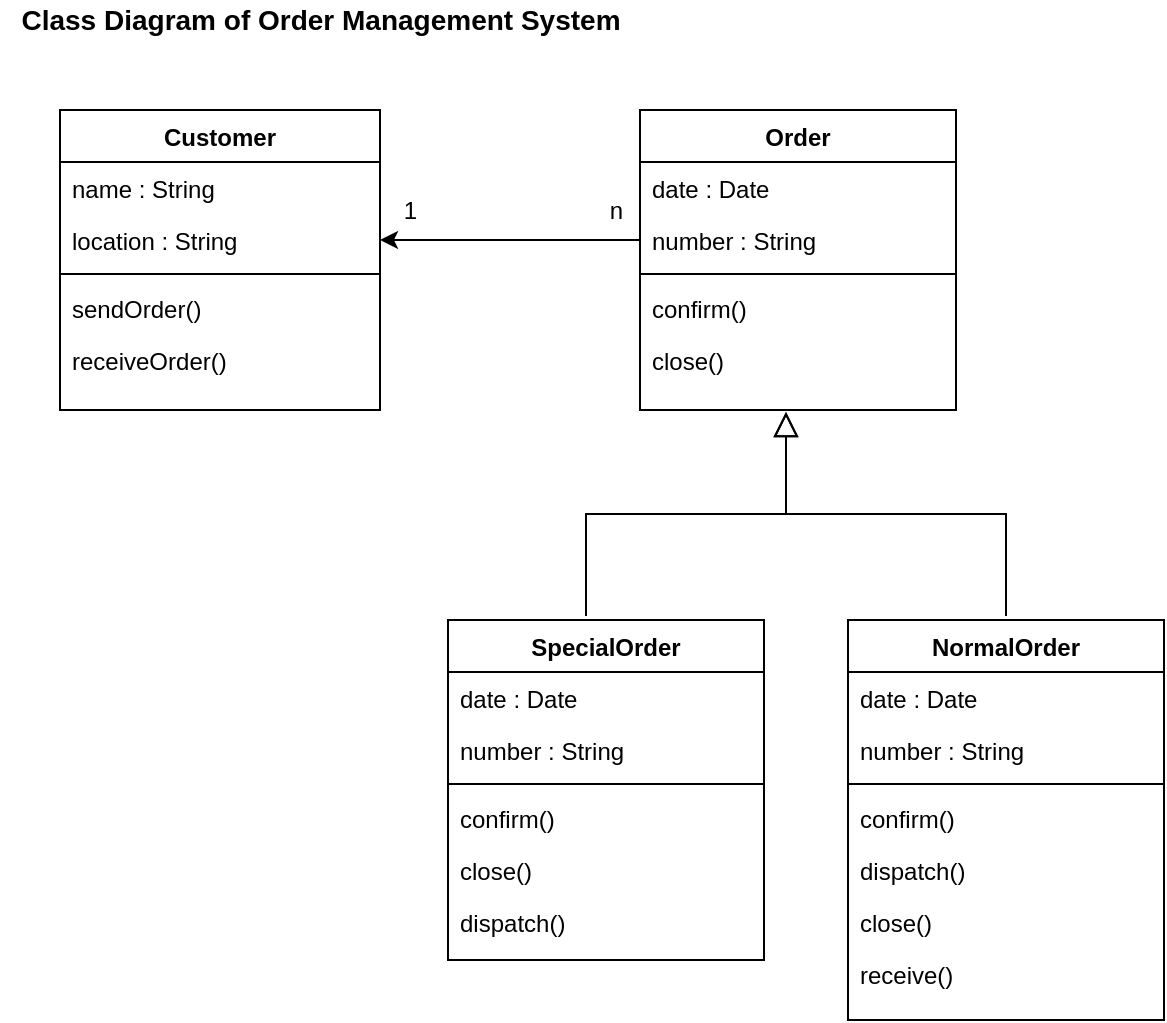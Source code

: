 <mxfile version="12.9.6" type="device"><diagram id="C5RBs43oDa-KdzZeNtuy" name="Page-1"><mxGraphModel dx="868" dy="433" grid="1" gridSize="10" guides="1" tooltips="1" connect="1" arrows="1" fold="1" page="1" pageScale="1" pageWidth="827" pageHeight="1169" math="0" shadow="0"><root><mxCell id="WIyWlLk6GJQsqaUBKTNV-0"/><mxCell id="WIyWlLk6GJQsqaUBKTNV-1" parent="WIyWlLk6GJQsqaUBKTNV-0"/><mxCell id="zkfFHV4jXpPFQw0GAbJ--12" value="" style="endArrow=block;endSize=10;endFill=0;shadow=0;strokeWidth=1;rounded=0;edgeStyle=elbowEdgeStyle;elbow=vertical;" parent="WIyWlLk6GJQsqaUBKTNV-1" edge="1"><mxGeometry width="160" relative="1" as="geometry"><mxPoint x="483" y="383" as="sourcePoint"/><mxPoint x="583" y="281" as="targetPoint"/></mxGeometry></mxCell><mxCell id="zkfFHV4jXpPFQw0GAbJ--16" value="" style="endArrow=block;endSize=10;endFill=0;shadow=0;strokeWidth=1;rounded=0;edgeStyle=elbowEdgeStyle;elbow=vertical;" parent="WIyWlLk6GJQsqaUBKTNV-1" edge="1"><mxGeometry width="160" relative="1" as="geometry"><mxPoint x="693" y="383" as="sourcePoint"/><mxPoint x="583" y="281" as="targetPoint"/></mxGeometry></mxCell><mxCell id="pH7mF_9P_1_DDwe9m5CR-0" value="n" style="resizable=0;align=right;verticalAlign=bottom;labelBackgroundColor=none;fontSize=12;" parent="WIyWlLk6GJQsqaUBKTNV-1" connectable="0" vertex="1"><mxGeometry x="483" y="190" as="geometry"><mxPoint x="20" y="-1" as="offset"/></mxGeometry></mxCell><mxCell id="zkfFHV4jXpPFQw0GAbJ--17" value="Order" style="swimlane;fontStyle=1;align=center;verticalAlign=top;childLayout=stackLayout;horizontal=1;startSize=26;horizontalStack=0;resizeParent=1;resizeLast=0;collapsible=1;marginBottom=0;rounded=0;shadow=0;strokeWidth=1;" parent="WIyWlLk6GJQsqaUBKTNV-1" vertex="1"><mxGeometry x="510" y="130" width="158" height="150" as="geometry"><mxRectangle x="550" y="140" width="160" height="26" as="alternateBounds"/></mxGeometry></mxCell><mxCell id="zkfFHV4jXpPFQw0GAbJ--18" value="date : Date" style="text;align=left;verticalAlign=top;spacingLeft=4;spacingRight=4;overflow=hidden;rotatable=0;points=[[0,0.5],[1,0.5]];portConstraint=eastwest;" parent="zkfFHV4jXpPFQw0GAbJ--17" vertex="1"><mxGeometry y="26" width="158" height="26" as="geometry"/></mxCell><mxCell id="zkfFHV4jXpPFQw0GAbJ--19" value="number : String" style="text;align=left;verticalAlign=top;spacingLeft=4;spacingRight=4;overflow=hidden;rotatable=0;points=[[0,0.5],[1,0.5]];portConstraint=eastwest;rounded=0;shadow=0;html=0;" parent="zkfFHV4jXpPFQw0GAbJ--17" vertex="1"><mxGeometry y="52" width="158" height="26" as="geometry"/></mxCell><mxCell id="zkfFHV4jXpPFQw0GAbJ--23" value="" style="line;html=1;strokeWidth=1;align=left;verticalAlign=middle;spacingTop=-1;spacingLeft=3;spacingRight=3;rotatable=0;labelPosition=right;points=[];portConstraint=eastwest;" parent="zkfFHV4jXpPFQw0GAbJ--17" vertex="1"><mxGeometry y="78" width="158" height="8" as="geometry"/></mxCell><mxCell id="zkfFHV4jXpPFQw0GAbJ--24" value="confirm()" style="text;align=left;verticalAlign=top;spacingLeft=4;spacingRight=4;overflow=hidden;rotatable=0;points=[[0,0.5],[1,0.5]];portConstraint=eastwest;" parent="zkfFHV4jXpPFQw0GAbJ--17" vertex="1"><mxGeometry y="86" width="158" height="26" as="geometry"/></mxCell><mxCell id="zkfFHV4jXpPFQw0GAbJ--25" value="close()" style="text;align=left;verticalAlign=top;spacingLeft=4;spacingRight=4;overflow=hidden;rotatable=0;points=[[0,0.5],[1,0.5]];portConstraint=eastwest;" parent="zkfFHV4jXpPFQw0GAbJ--17" vertex="1"><mxGeometry y="112" width="158" height="26" as="geometry"/></mxCell><mxCell id="zkfFHV4jXpPFQw0GAbJ--0" value="Customer" style="swimlane;fontStyle=1;align=center;verticalAlign=top;childLayout=stackLayout;horizontal=1;startSize=26;horizontalStack=0;resizeParent=1;resizeLast=0;collapsible=1;marginBottom=0;rounded=0;shadow=0;strokeWidth=1;" parent="WIyWlLk6GJQsqaUBKTNV-1" vertex="1"><mxGeometry x="220" y="130" width="160" height="150" as="geometry"><mxRectangle x="230" y="140" width="160" height="26" as="alternateBounds"/></mxGeometry></mxCell><mxCell id="zkfFHV4jXpPFQw0GAbJ--1" value="name : String" style="text;align=left;verticalAlign=top;spacingLeft=4;spacingRight=4;overflow=hidden;rotatable=0;points=[[0,0.5],[1,0.5]];portConstraint=eastwest;" parent="zkfFHV4jXpPFQw0GAbJ--0" vertex="1"><mxGeometry y="26" width="160" height="26" as="geometry"/></mxCell><mxCell id="zkfFHV4jXpPFQw0GAbJ--2" value="location : String" style="text;align=left;verticalAlign=top;spacingLeft=4;spacingRight=4;overflow=hidden;rotatable=0;points=[[0,0.5],[1,0.5]];portConstraint=eastwest;rounded=0;shadow=0;html=0;" parent="zkfFHV4jXpPFQw0GAbJ--0" vertex="1"><mxGeometry y="52" width="160" height="26" as="geometry"/></mxCell><mxCell id="zkfFHV4jXpPFQw0GAbJ--4" value="" style="line;html=1;strokeWidth=1;align=left;verticalAlign=middle;spacingTop=-1;spacingLeft=3;spacingRight=3;rotatable=0;labelPosition=right;points=[];portConstraint=eastwest;" parent="zkfFHV4jXpPFQw0GAbJ--0" vertex="1"><mxGeometry y="78" width="160" height="8" as="geometry"/></mxCell><mxCell id="zkfFHV4jXpPFQw0GAbJ--5" value="sendOrder()" style="text;align=left;verticalAlign=top;spacingLeft=4;spacingRight=4;overflow=hidden;rotatable=0;points=[[0,0.5],[1,0.5]];portConstraint=eastwest;" parent="zkfFHV4jXpPFQw0GAbJ--0" vertex="1"><mxGeometry y="86" width="160" height="26" as="geometry"/></mxCell><mxCell id="pH7mF_9P_1_DDwe9m5CR-1" value="receiveOrder()" style="text;align=left;verticalAlign=top;spacingLeft=4;spacingRight=4;overflow=hidden;rotatable=0;points=[[0,0.5],[1,0.5]];portConstraint=eastwest;" parent="zkfFHV4jXpPFQw0GAbJ--0" vertex="1"><mxGeometry y="112" width="160" height="26" as="geometry"/></mxCell><mxCell id="pH7mF_9P_1_DDwe9m5CR-10" value="" style="endArrow=classic;html=1;entryX=1;entryY=0.5;entryDx=0;entryDy=0;exitX=0;exitY=0.5;exitDx=0;exitDy=0;" parent="WIyWlLk6GJQsqaUBKTNV-1" source="zkfFHV4jXpPFQw0GAbJ--19" target="zkfFHV4jXpPFQw0GAbJ--2" edge="1"><mxGeometry width="50" height="50" relative="1" as="geometry"><mxPoint x="490" y="212" as="sourcePoint"/><mxPoint x="380" y="212.004" as="targetPoint"/></mxGeometry></mxCell><mxCell id="pH7mF_9P_1_DDwe9m5CR-11" value="1" style="resizable=0;align=right;verticalAlign=bottom;labelBackgroundColor=none;fontSize=12;" parent="WIyWlLk6GJQsqaUBKTNV-1" connectable="0" vertex="1"><mxGeometry x="380" y="190" as="geometry"><mxPoint x="20" y="-1" as="offset"/></mxGeometry></mxCell><mxCell id="pH7mF_9P_1_DDwe9m5CR-12" value="SpecialOrder" style="swimlane;fontStyle=1;align=center;verticalAlign=top;childLayout=stackLayout;horizontal=1;startSize=26;horizontalStack=0;resizeParent=1;resizeLast=0;collapsible=1;marginBottom=0;rounded=0;shadow=0;strokeWidth=1;" parent="WIyWlLk6GJQsqaUBKTNV-1" vertex="1"><mxGeometry x="414" y="385" width="158" height="170" as="geometry"><mxRectangle x="410" y="440" width="160" height="26" as="alternateBounds"/></mxGeometry></mxCell><mxCell id="pH7mF_9P_1_DDwe9m5CR-13" value="date : Date" style="text;align=left;verticalAlign=top;spacingLeft=4;spacingRight=4;overflow=hidden;rotatable=0;points=[[0,0.5],[1,0.5]];portConstraint=eastwest;" parent="pH7mF_9P_1_DDwe9m5CR-12" vertex="1"><mxGeometry y="26" width="158" height="26" as="geometry"/></mxCell><mxCell id="pH7mF_9P_1_DDwe9m5CR-14" value="number : String" style="text;align=left;verticalAlign=top;spacingLeft=4;spacingRight=4;overflow=hidden;rotatable=0;points=[[0,0.5],[1,0.5]];portConstraint=eastwest;rounded=0;shadow=0;html=0;" parent="pH7mF_9P_1_DDwe9m5CR-12" vertex="1"><mxGeometry y="52" width="158" height="26" as="geometry"/></mxCell><mxCell id="pH7mF_9P_1_DDwe9m5CR-15" value="" style="line;html=1;strokeWidth=1;align=left;verticalAlign=middle;spacingTop=-1;spacingLeft=3;spacingRight=3;rotatable=0;labelPosition=right;points=[];portConstraint=eastwest;" parent="pH7mF_9P_1_DDwe9m5CR-12" vertex="1"><mxGeometry y="78" width="158" height="8" as="geometry"/></mxCell><mxCell id="pH7mF_9P_1_DDwe9m5CR-16" value="confirm()" style="text;align=left;verticalAlign=top;spacingLeft=4;spacingRight=4;overflow=hidden;rotatable=0;points=[[0,0.5],[1,0.5]];portConstraint=eastwest;" parent="pH7mF_9P_1_DDwe9m5CR-12" vertex="1"><mxGeometry y="86" width="158" height="26" as="geometry"/></mxCell><mxCell id="pH7mF_9P_1_DDwe9m5CR-17" value="close()" style="text;align=left;verticalAlign=top;spacingLeft=4;spacingRight=4;overflow=hidden;rotatable=0;points=[[0,0.5],[1,0.5]];portConstraint=eastwest;" parent="pH7mF_9P_1_DDwe9m5CR-12" vertex="1"><mxGeometry y="112" width="158" height="26" as="geometry"/></mxCell><mxCell id="pH7mF_9P_1_DDwe9m5CR-18" value="dispatch()" style="text;align=left;verticalAlign=top;spacingLeft=4;spacingRight=4;overflow=hidden;rotatable=0;points=[[0,0.5],[1,0.5]];portConstraint=eastwest;" parent="pH7mF_9P_1_DDwe9m5CR-12" vertex="1"><mxGeometry y="138" width="158" height="26" as="geometry"/></mxCell><mxCell id="pH7mF_9P_1_DDwe9m5CR-20" value="NormalOrder" style="swimlane;fontStyle=1;align=center;verticalAlign=top;childLayout=stackLayout;horizontal=1;startSize=26;horizontalStack=0;resizeParent=1;resizeLast=0;collapsible=1;marginBottom=0;rounded=0;shadow=0;strokeWidth=1;" parent="WIyWlLk6GJQsqaUBKTNV-1" vertex="1"><mxGeometry x="614" y="385" width="158" height="200" as="geometry"><mxRectangle x="550" y="140" width="160" height="26" as="alternateBounds"/></mxGeometry></mxCell><mxCell id="pH7mF_9P_1_DDwe9m5CR-21" value="date : Date" style="text;align=left;verticalAlign=top;spacingLeft=4;spacingRight=4;overflow=hidden;rotatable=0;points=[[0,0.5],[1,0.5]];portConstraint=eastwest;" parent="pH7mF_9P_1_DDwe9m5CR-20" vertex="1"><mxGeometry y="26" width="158" height="26" as="geometry"/></mxCell><mxCell id="pH7mF_9P_1_DDwe9m5CR-22" value="number : String" style="text;align=left;verticalAlign=top;spacingLeft=4;spacingRight=4;overflow=hidden;rotatable=0;points=[[0,0.5],[1,0.5]];portConstraint=eastwest;rounded=0;shadow=0;html=0;" parent="pH7mF_9P_1_DDwe9m5CR-20" vertex="1"><mxGeometry y="52" width="158" height="26" as="geometry"/></mxCell><mxCell id="pH7mF_9P_1_DDwe9m5CR-23" value="" style="line;html=1;strokeWidth=1;align=left;verticalAlign=middle;spacingTop=-1;spacingLeft=3;spacingRight=3;rotatable=0;labelPosition=right;points=[];portConstraint=eastwest;" parent="pH7mF_9P_1_DDwe9m5CR-20" vertex="1"><mxGeometry y="78" width="158" height="8" as="geometry"/></mxCell><mxCell id="pH7mF_9P_1_DDwe9m5CR-37" value="confirm()" style="text;align=left;verticalAlign=top;spacingLeft=4;spacingRight=4;overflow=hidden;rotatable=0;points=[[0,0.5],[1,0.5]];portConstraint=eastwest;" parent="pH7mF_9P_1_DDwe9m5CR-20" vertex="1"><mxGeometry y="86" width="158" height="26" as="geometry"/></mxCell><mxCell id="pH7mF_9P_1_DDwe9m5CR-39" value="dispatch()" style="text;align=left;verticalAlign=top;spacingLeft=4;spacingRight=4;overflow=hidden;rotatable=0;points=[[0,0.5],[1,0.5]];portConstraint=eastwest;" parent="pH7mF_9P_1_DDwe9m5CR-20" vertex="1"><mxGeometry y="112" width="158" height="26" as="geometry"/></mxCell><mxCell id="pH7mF_9P_1_DDwe9m5CR-38" value="close()" style="text;align=left;verticalAlign=top;spacingLeft=4;spacingRight=4;overflow=hidden;rotatable=0;points=[[0,0.5],[1,0.5]];portConstraint=eastwest;" parent="pH7mF_9P_1_DDwe9m5CR-20" vertex="1"><mxGeometry y="138" width="158" height="26" as="geometry"/></mxCell><mxCell id="pH7mF_9P_1_DDwe9m5CR-40" value="receive()" style="text;align=left;verticalAlign=top;spacingLeft=4;spacingRight=4;overflow=hidden;rotatable=0;points=[[0,0.5],[1,0.5]];portConstraint=eastwest;" parent="pH7mF_9P_1_DDwe9m5CR-20" vertex="1"><mxGeometry y="164" width="158" height="26" as="geometry"/></mxCell><mxCell id="pZ7pfC2SrfeKu7Nd29iR-1" value="&lt;font style=&quot;font-size: 14px&quot;&gt;&lt;b&gt;Class Diagram of Order Management System&lt;/b&gt;&lt;/font&gt;" style="text;html=1;align=center;verticalAlign=middle;resizable=0;points=[];autosize=1;" vertex="1" parent="WIyWlLk6GJQsqaUBKTNV-1"><mxGeometry x="190" y="75" width="320" height="20" as="geometry"/></mxCell></root></mxGraphModel></diagram></mxfile>